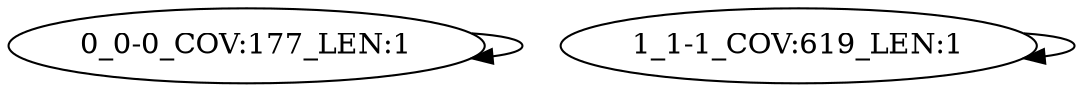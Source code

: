 digraph G {
    "0_0-0_COV:177_LEN:1" -> "0_0-0_COV:177_LEN:1";
    "1_1-1_COV:619_LEN:1" -> "1_1-1_COV:619_LEN:1";
}
